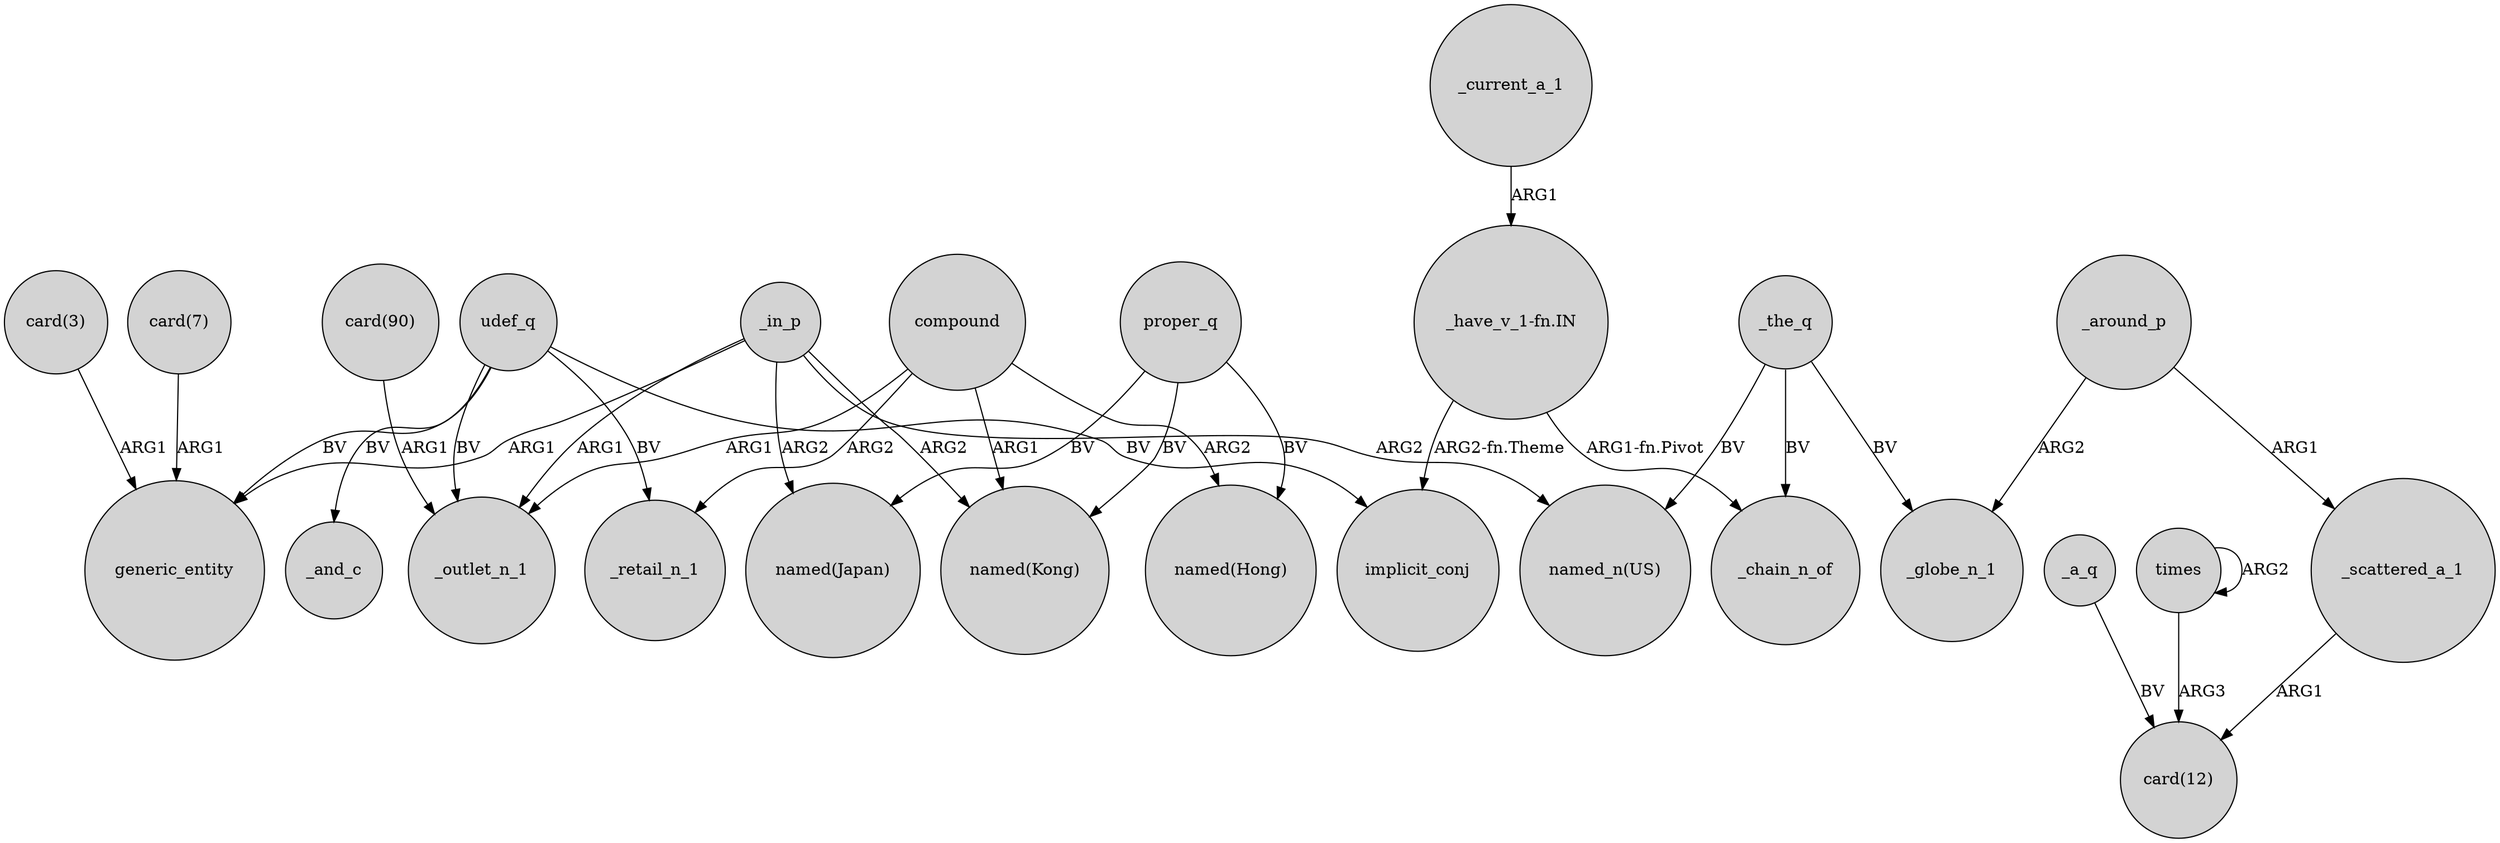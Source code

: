 digraph {
	node [shape=circle style=filled]
	udef_q -> generic_entity [label=BV]
	_around_p -> _scattered_a_1 [label=ARG1]
	_scattered_a_1 -> "card(12)" [label=ARG1]
	compound -> _retail_n_1 [label=ARG2]
	"card(90)" -> _outlet_n_1 [label=ARG1]
	compound -> "named(Hong)" [label=ARG2]
	"_have_v_1-fn.IN" -> implicit_conj [label="ARG2-fn.Theme"]
	udef_q -> implicit_conj [label=BV]
	proper_q -> "named(Japan)" [label=BV]
	_in_p -> "named_n(US)" [label=ARG2]
	_the_q -> "named_n(US)" [label=BV]
	proper_q -> "named(Hong)" [label=BV]
	_a_q -> "card(12)" [label=BV]
	"card(7)" -> generic_entity [label=ARG1]
	"card(3)" -> generic_entity [label=ARG1]
	"_have_v_1-fn.IN" -> _chain_n_of [label="ARG1-fn.Pivot"]
	_the_q -> _chain_n_of [label=BV]
	_in_p -> "named(Kong)" [label=ARG2]
	_around_p -> _globe_n_1 [label=ARG2]
	compound -> _outlet_n_1 [label=ARG1]
	proper_q -> "named(Kong)" [label=BV]
	times -> times [label=ARG2]
	_in_p -> _outlet_n_1 [label=ARG1]
	udef_q -> _retail_n_1 [label=BV]
	_in_p -> generic_entity [label=ARG1]
	udef_q -> _and_c [label=BV]
	_in_p -> "named(Japan)" [label=ARG2]
	times -> "card(12)" [label=ARG3]
	compound -> "named(Kong)" [label=ARG1]
	udef_q -> _outlet_n_1 [label=BV]
	_current_a_1 -> "_have_v_1-fn.IN" [label=ARG1]
	_the_q -> _globe_n_1 [label=BV]
}
